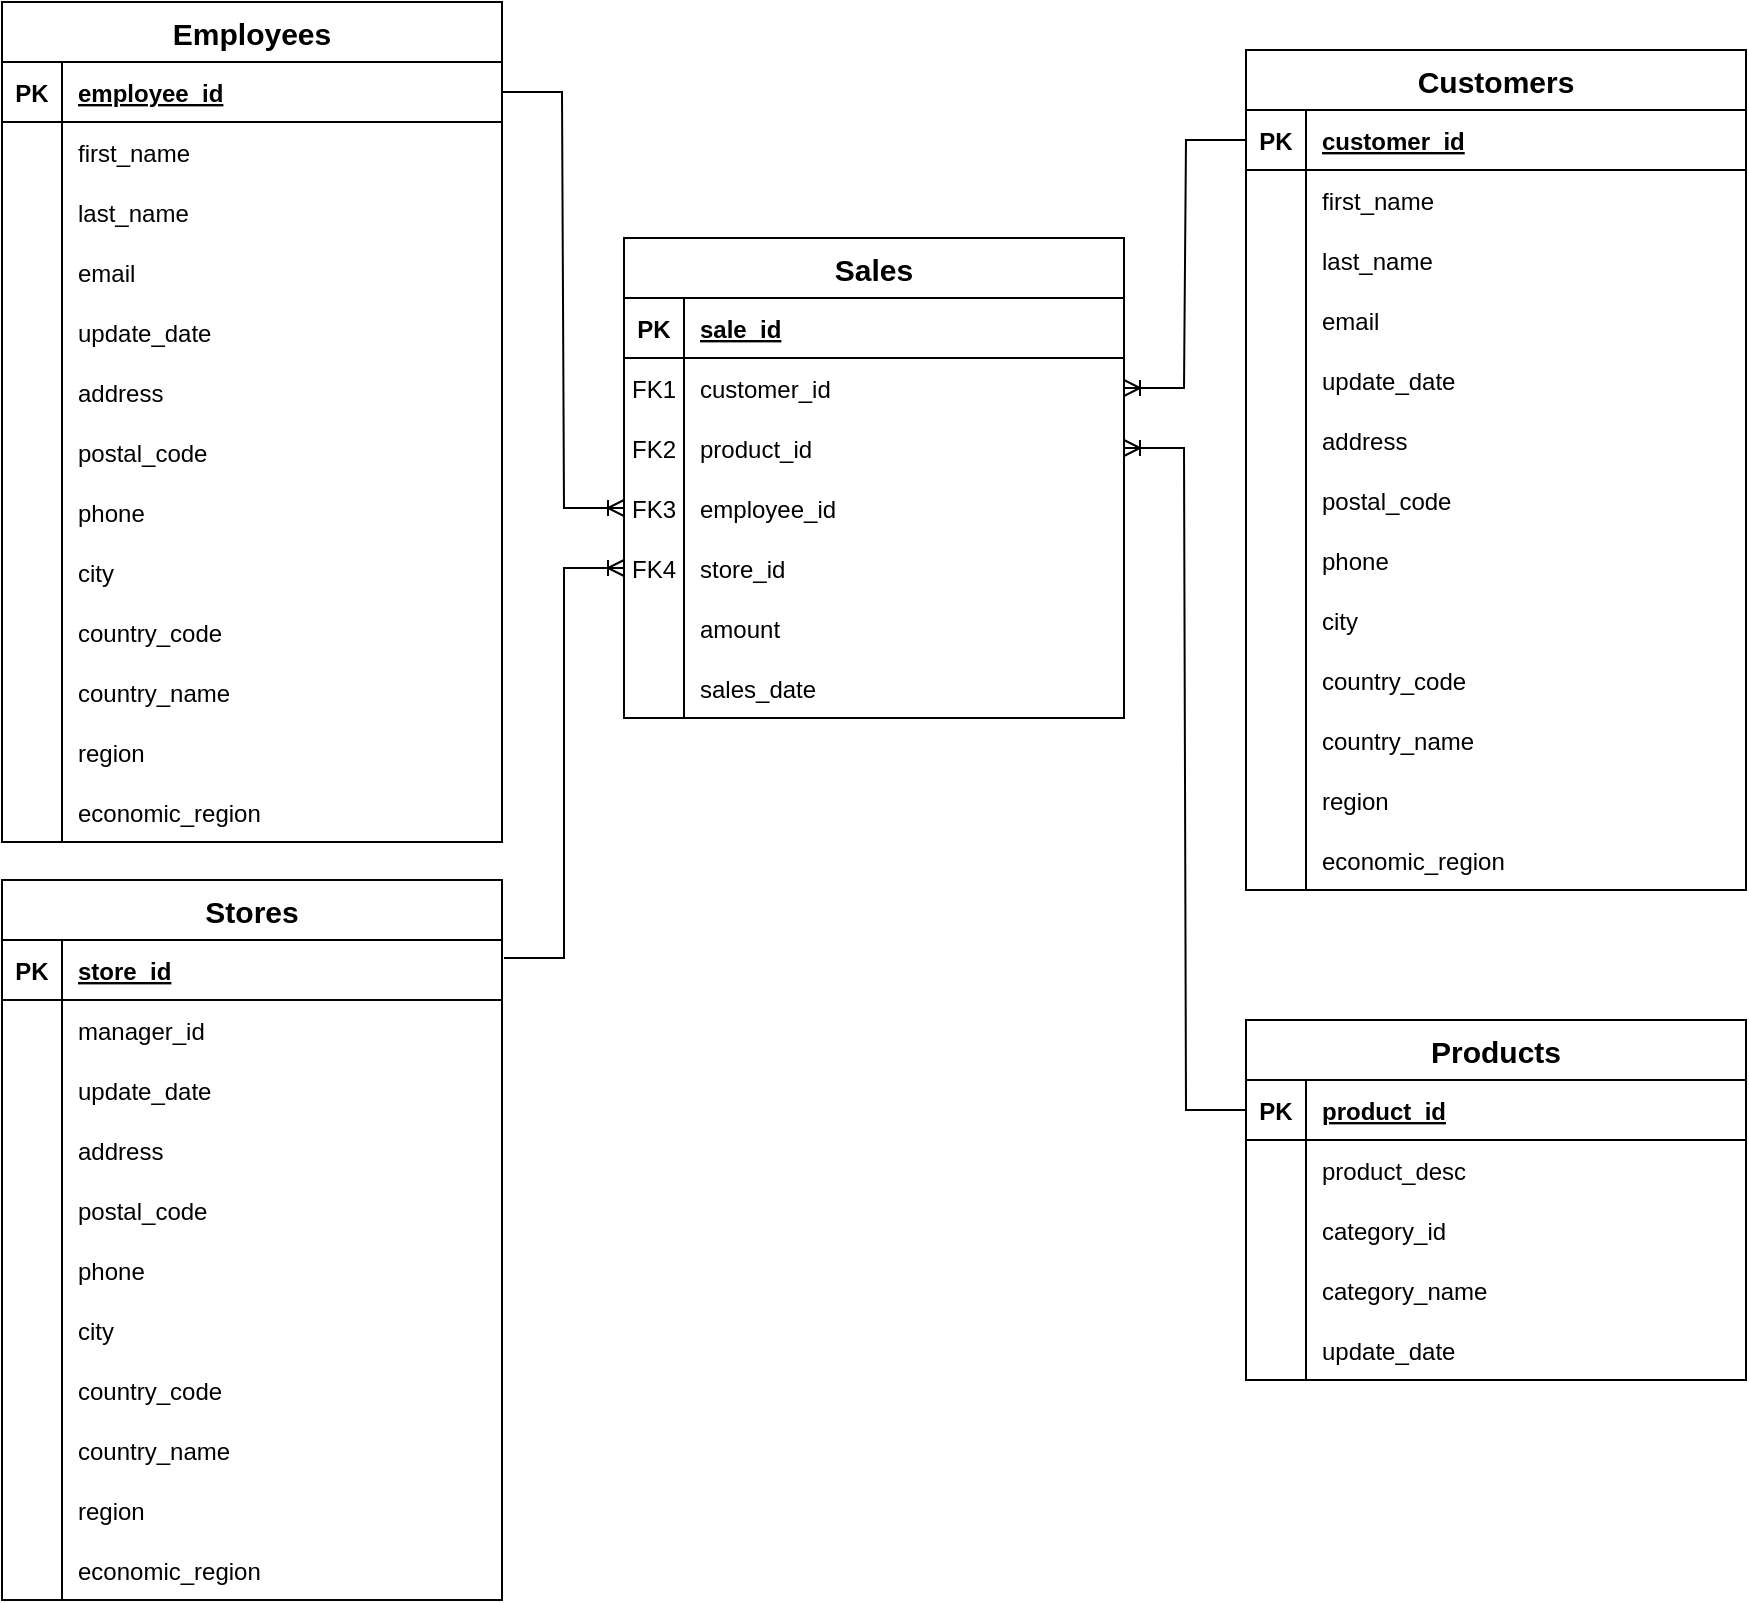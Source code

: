 <mxfile version="24.6.4" type="github">
  <diagram id="R2lEEEUBdFMjLlhIrx00" name="Page-1">
    <mxGraphModel dx="1886" dy="1206" grid="0" gridSize="10" guides="1" tooltips="1" connect="1" arrows="1" fold="1" page="0" pageScale="1" pageWidth="850" pageHeight="1100" math="0" shadow="0" extFonts="Permanent Marker^https://fonts.googleapis.com/css?family=Permanent+Marker">
      <root>
        <mxCell id="0" />
        <mxCell id="1" parent="0" />
        <mxCell id="C-vyLk0tnHw3VtMMgP7b-2" value="Sales" style="shape=table;startSize=30;container=1;collapsible=1;childLayout=tableLayout;fixedRows=1;rowLines=0;fontStyle=1;align=center;resizeLast=1;fontSize=15;" parent="1" vertex="1">
          <mxGeometry x="390" y="-29" width="250" height="240" as="geometry" />
        </mxCell>
        <mxCell id="C-vyLk0tnHw3VtMMgP7b-3" value="" style="shape=partialRectangle;collapsible=0;dropTarget=0;pointerEvents=0;fillColor=none;points=[[0,0.5],[1,0.5]];portConstraint=eastwest;top=0;left=0;right=0;bottom=1;" parent="C-vyLk0tnHw3VtMMgP7b-2" vertex="1">
          <mxGeometry y="30" width="250" height="30" as="geometry" />
        </mxCell>
        <mxCell id="C-vyLk0tnHw3VtMMgP7b-4" value="PK" style="shape=partialRectangle;overflow=hidden;connectable=0;fillColor=none;top=0;left=0;bottom=0;right=0;fontStyle=1;" parent="C-vyLk0tnHw3VtMMgP7b-3" vertex="1">
          <mxGeometry width="30" height="30" as="geometry">
            <mxRectangle width="30" height="30" as="alternateBounds" />
          </mxGeometry>
        </mxCell>
        <mxCell id="C-vyLk0tnHw3VtMMgP7b-5" value="sale_id" style="shape=partialRectangle;overflow=hidden;connectable=0;fillColor=none;top=0;left=0;bottom=0;right=0;align=left;spacingLeft=6;fontStyle=5;" parent="C-vyLk0tnHw3VtMMgP7b-3" vertex="1">
          <mxGeometry x="30" width="220" height="30" as="geometry">
            <mxRectangle width="220" height="30" as="alternateBounds" />
          </mxGeometry>
        </mxCell>
        <mxCell id="C-vyLk0tnHw3VtMMgP7b-6" value="" style="shape=partialRectangle;collapsible=0;dropTarget=0;pointerEvents=0;fillColor=none;points=[[0,0.5],[1,0.5]];portConstraint=eastwest;top=0;left=0;right=0;bottom=0;" parent="C-vyLk0tnHw3VtMMgP7b-2" vertex="1">
          <mxGeometry y="60" width="250" height="30" as="geometry" />
        </mxCell>
        <mxCell id="C-vyLk0tnHw3VtMMgP7b-7" value="FK1" style="shape=partialRectangle;overflow=hidden;connectable=0;fillColor=none;top=0;left=0;bottom=0;right=0;" parent="C-vyLk0tnHw3VtMMgP7b-6" vertex="1">
          <mxGeometry width="30" height="30" as="geometry">
            <mxRectangle width="30" height="30" as="alternateBounds" />
          </mxGeometry>
        </mxCell>
        <mxCell id="C-vyLk0tnHw3VtMMgP7b-8" value="customer_id" style="shape=partialRectangle;overflow=hidden;connectable=0;fillColor=none;top=0;left=0;bottom=0;right=0;align=left;spacingLeft=6;" parent="C-vyLk0tnHw3VtMMgP7b-6" vertex="1">
          <mxGeometry x="30" width="220" height="30" as="geometry">
            <mxRectangle width="220" height="30" as="alternateBounds" />
          </mxGeometry>
        </mxCell>
        <mxCell id="C-vyLk0tnHw3VtMMgP7b-9" value="" style="shape=partialRectangle;collapsible=0;dropTarget=0;pointerEvents=0;fillColor=none;points=[[0,0.5],[1,0.5]];portConstraint=eastwest;top=0;left=0;right=0;bottom=0;" parent="C-vyLk0tnHw3VtMMgP7b-2" vertex="1">
          <mxGeometry y="90" width="250" height="30" as="geometry" />
        </mxCell>
        <mxCell id="C-vyLk0tnHw3VtMMgP7b-10" value="FK2" style="shape=partialRectangle;overflow=hidden;connectable=0;fillColor=none;top=0;left=0;bottom=0;right=0;" parent="C-vyLk0tnHw3VtMMgP7b-9" vertex="1">
          <mxGeometry width="30" height="30" as="geometry">
            <mxRectangle width="30" height="30" as="alternateBounds" />
          </mxGeometry>
        </mxCell>
        <mxCell id="C-vyLk0tnHw3VtMMgP7b-11" value="product_id" style="shape=partialRectangle;overflow=hidden;connectable=0;fillColor=none;top=0;left=0;bottom=0;right=0;align=left;spacingLeft=6;" parent="C-vyLk0tnHw3VtMMgP7b-9" vertex="1">
          <mxGeometry x="30" width="220" height="30" as="geometry">
            <mxRectangle width="220" height="30" as="alternateBounds" />
          </mxGeometry>
        </mxCell>
        <mxCell id="7gy6fMi0LhEZL40kNrZx-1" value="" style="shape=tableRow;horizontal=0;startSize=0;swimlaneHead=0;swimlaneBody=0;fillColor=none;collapsible=0;dropTarget=0;points=[[0,0.5],[1,0.5]];portConstraint=eastwest;top=0;left=0;right=0;bottom=0;" vertex="1" parent="C-vyLk0tnHw3VtMMgP7b-2">
          <mxGeometry y="120" width="250" height="30" as="geometry" />
        </mxCell>
        <mxCell id="7gy6fMi0LhEZL40kNrZx-2" value="FK3" style="shape=partialRectangle;connectable=0;fillColor=none;top=0;left=0;bottom=0;right=0;editable=1;overflow=hidden;" vertex="1" parent="7gy6fMi0LhEZL40kNrZx-1">
          <mxGeometry width="30" height="30" as="geometry">
            <mxRectangle width="30" height="30" as="alternateBounds" />
          </mxGeometry>
        </mxCell>
        <mxCell id="7gy6fMi0LhEZL40kNrZx-3" value="employee_id" style="shape=partialRectangle;connectable=0;fillColor=none;top=0;left=0;bottom=0;right=0;align=left;spacingLeft=6;overflow=hidden;" vertex="1" parent="7gy6fMi0LhEZL40kNrZx-1">
          <mxGeometry x="30" width="220" height="30" as="geometry">
            <mxRectangle width="220" height="30" as="alternateBounds" />
          </mxGeometry>
        </mxCell>
        <mxCell id="7gy6fMi0LhEZL40kNrZx-7" value="" style="shape=tableRow;horizontal=0;startSize=0;swimlaneHead=0;swimlaneBody=0;fillColor=none;collapsible=0;dropTarget=0;points=[[0,0.5],[1,0.5]];portConstraint=eastwest;top=0;left=0;right=0;bottom=0;" vertex="1" parent="C-vyLk0tnHw3VtMMgP7b-2">
          <mxGeometry y="150" width="250" height="30" as="geometry" />
        </mxCell>
        <mxCell id="7gy6fMi0LhEZL40kNrZx-8" value="FK4" style="shape=partialRectangle;connectable=0;fillColor=none;top=0;left=0;bottom=0;right=0;editable=1;overflow=hidden;" vertex="1" parent="7gy6fMi0LhEZL40kNrZx-7">
          <mxGeometry width="30" height="30" as="geometry">
            <mxRectangle width="30" height="30" as="alternateBounds" />
          </mxGeometry>
        </mxCell>
        <mxCell id="7gy6fMi0LhEZL40kNrZx-9" value="store_id" style="shape=partialRectangle;connectable=0;fillColor=none;top=0;left=0;bottom=0;right=0;align=left;spacingLeft=6;overflow=hidden;" vertex="1" parent="7gy6fMi0LhEZL40kNrZx-7">
          <mxGeometry x="30" width="220" height="30" as="geometry">
            <mxRectangle width="220" height="30" as="alternateBounds" />
          </mxGeometry>
        </mxCell>
        <mxCell id="7gy6fMi0LhEZL40kNrZx-4" value="" style="shape=tableRow;horizontal=0;startSize=0;swimlaneHead=0;swimlaneBody=0;fillColor=none;collapsible=0;dropTarget=0;points=[[0,0.5],[1,0.5]];portConstraint=eastwest;top=0;left=0;right=0;bottom=0;" vertex="1" parent="C-vyLk0tnHw3VtMMgP7b-2">
          <mxGeometry y="180" width="250" height="30" as="geometry" />
        </mxCell>
        <mxCell id="7gy6fMi0LhEZL40kNrZx-5" value="" style="shape=partialRectangle;connectable=0;fillColor=none;top=0;left=0;bottom=0;right=0;editable=1;overflow=hidden;" vertex="1" parent="7gy6fMi0LhEZL40kNrZx-4">
          <mxGeometry width="30" height="30" as="geometry">
            <mxRectangle width="30" height="30" as="alternateBounds" />
          </mxGeometry>
        </mxCell>
        <mxCell id="7gy6fMi0LhEZL40kNrZx-6" value="amount" style="shape=partialRectangle;connectable=0;fillColor=none;top=0;left=0;bottom=0;right=0;align=left;spacingLeft=6;overflow=hidden;" vertex="1" parent="7gy6fMi0LhEZL40kNrZx-4">
          <mxGeometry x="30" width="220" height="30" as="geometry">
            <mxRectangle width="220" height="30" as="alternateBounds" />
          </mxGeometry>
        </mxCell>
        <mxCell id="7gy6fMi0LhEZL40kNrZx-131" style="shape=tableRow;horizontal=0;startSize=0;swimlaneHead=0;swimlaneBody=0;fillColor=none;collapsible=0;dropTarget=0;points=[[0,0.5],[1,0.5]];portConstraint=eastwest;top=0;left=0;right=0;bottom=0;" vertex="1" parent="C-vyLk0tnHw3VtMMgP7b-2">
          <mxGeometry y="210" width="250" height="30" as="geometry" />
        </mxCell>
        <mxCell id="7gy6fMi0LhEZL40kNrZx-132" style="shape=partialRectangle;connectable=0;fillColor=none;top=0;left=0;bottom=0;right=0;editable=1;overflow=hidden;" vertex="1" parent="7gy6fMi0LhEZL40kNrZx-131">
          <mxGeometry width="30" height="30" as="geometry">
            <mxRectangle width="30" height="30" as="alternateBounds" />
          </mxGeometry>
        </mxCell>
        <mxCell id="7gy6fMi0LhEZL40kNrZx-133" value="sales_date" style="shape=partialRectangle;connectable=0;fillColor=none;top=0;left=0;bottom=0;right=0;align=left;spacingLeft=6;overflow=hidden;" vertex="1" parent="7gy6fMi0LhEZL40kNrZx-131">
          <mxGeometry x="30" width="220" height="30" as="geometry">
            <mxRectangle width="220" height="30" as="alternateBounds" />
          </mxGeometry>
        </mxCell>
        <mxCell id="7gy6fMi0LhEZL40kNrZx-13" value="Customers" style="shape=table;startSize=30;container=1;collapsible=1;childLayout=tableLayout;fixedRows=1;rowLines=0;fontStyle=1;align=center;resizeLast=1;fontSize=15;" vertex="1" parent="1">
          <mxGeometry x="701" y="-123" width="250" height="420" as="geometry" />
        </mxCell>
        <mxCell id="7gy6fMi0LhEZL40kNrZx-14" value="" style="shape=partialRectangle;collapsible=0;dropTarget=0;pointerEvents=0;fillColor=none;points=[[0,0.5],[1,0.5]];portConstraint=eastwest;top=0;left=0;right=0;bottom=1;" vertex="1" parent="7gy6fMi0LhEZL40kNrZx-13">
          <mxGeometry y="30" width="250" height="30" as="geometry" />
        </mxCell>
        <mxCell id="7gy6fMi0LhEZL40kNrZx-15" value="PK" style="shape=partialRectangle;overflow=hidden;connectable=0;fillColor=none;top=0;left=0;bottom=0;right=0;fontStyle=1;" vertex="1" parent="7gy6fMi0LhEZL40kNrZx-14">
          <mxGeometry width="30" height="30" as="geometry">
            <mxRectangle width="30" height="30" as="alternateBounds" />
          </mxGeometry>
        </mxCell>
        <mxCell id="7gy6fMi0LhEZL40kNrZx-16" value="customer_id" style="shape=partialRectangle;overflow=hidden;connectable=0;fillColor=none;top=0;left=0;bottom=0;right=0;align=left;spacingLeft=6;fontStyle=5;" vertex="1" parent="7gy6fMi0LhEZL40kNrZx-14">
          <mxGeometry x="30" width="220" height="30" as="geometry">
            <mxRectangle width="220" height="30" as="alternateBounds" />
          </mxGeometry>
        </mxCell>
        <mxCell id="7gy6fMi0LhEZL40kNrZx-17" value="" style="shape=partialRectangle;collapsible=0;dropTarget=0;pointerEvents=0;fillColor=none;points=[[0,0.5],[1,0.5]];portConstraint=eastwest;top=0;left=0;right=0;bottom=0;" vertex="1" parent="7gy6fMi0LhEZL40kNrZx-13">
          <mxGeometry y="60" width="250" height="30" as="geometry" />
        </mxCell>
        <mxCell id="7gy6fMi0LhEZL40kNrZx-18" value="" style="shape=partialRectangle;overflow=hidden;connectable=0;fillColor=none;top=0;left=0;bottom=0;right=0;" vertex="1" parent="7gy6fMi0LhEZL40kNrZx-17">
          <mxGeometry width="30" height="30" as="geometry">
            <mxRectangle width="30" height="30" as="alternateBounds" />
          </mxGeometry>
        </mxCell>
        <mxCell id="7gy6fMi0LhEZL40kNrZx-19" value="first_name" style="shape=partialRectangle;overflow=hidden;connectable=0;fillColor=none;top=0;left=0;bottom=0;right=0;align=left;spacingLeft=6;" vertex="1" parent="7gy6fMi0LhEZL40kNrZx-17">
          <mxGeometry x="30" width="220" height="30" as="geometry">
            <mxRectangle width="220" height="30" as="alternateBounds" />
          </mxGeometry>
        </mxCell>
        <mxCell id="7gy6fMi0LhEZL40kNrZx-20" value="" style="shape=partialRectangle;collapsible=0;dropTarget=0;pointerEvents=0;fillColor=none;points=[[0,0.5],[1,0.5]];portConstraint=eastwest;top=0;left=0;right=0;bottom=0;" vertex="1" parent="7gy6fMi0LhEZL40kNrZx-13">
          <mxGeometry y="90" width="250" height="30" as="geometry" />
        </mxCell>
        <mxCell id="7gy6fMi0LhEZL40kNrZx-21" value="" style="shape=partialRectangle;overflow=hidden;connectable=0;fillColor=none;top=0;left=0;bottom=0;right=0;" vertex="1" parent="7gy6fMi0LhEZL40kNrZx-20">
          <mxGeometry width="30" height="30" as="geometry">
            <mxRectangle width="30" height="30" as="alternateBounds" />
          </mxGeometry>
        </mxCell>
        <mxCell id="7gy6fMi0LhEZL40kNrZx-22" value="last_name" style="shape=partialRectangle;overflow=hidden;connectable=0;fillColor=none;top=0;left=0;bottom=0;right=0;align=left;spacingLeft=6;" vertex="1" parent="7gy6fMi0LhEZL40kNrZx-20">
          <mxGeometry x="30" width="220" height="30" as="geometry">
            <mxRectangle width="220" height="30" as="alternateBounds" />
          </mxGeometry>
        </mxCell>
        <mxCell id="7gy6fMi0LhEZL40kNrZx-23" value="" style="shape=tableRow;horizontal=0;startSize=0;swimlaneHead=0;swimlaneBody=0;fillColor=none;collapsible=0;dropTarget=0;points=[[0,0.5],[1,0.5]];portConstraint=eastwest;top=0;left=0;right=0;bottom=0;" vertex="1" parent="7gy6fMi0LhEZL40kNrZx-13">
          <mxGeometry y="120" width="250" height="30" as="geometry" />
        </mxCell>
        <mxCell id="7gy6fMi0LhEZL40kNrZx-24" value="" style="shape=partialRectangle;connectable=0;fillColor=none;top=0;left=0;bottom=0;right=0;editable=1;overflow=hidden;" vertex="1" parent="7gy6fMi0LhEZL40kNrZx-23">
          <mxGeometry width="30" height="30" as="geometry">
            <mxRectangle width="30" height="30" as="alternateBounds" />
          </mxGeometry>
        </mxCell>
        <mxCell id="7gy6fMi0LhEZL40kNrZx-25" value="email" style="shape=partialRectangle;connectable=0;fillColor=none;top=0;left=0;bottom=0;right=0;align=left;spacingLeft=6;overflow=hidden;" vertex="1" parent="7gy6fMi0LhEZL40kNrZx-23">
          <mxGeometry x="30" width="220" height="30" as="geometry">
            <mxRectangle width="220" height="30" as="alternateBounds" />
          </mxGeometry>
        </mxCell>
        <mxCell id="7gy6fMi0LhEZL40kNrZx-26" value="" style="shape=tableRow;horizontal=0;startSize=0;swimlaneHead=0;swimlaneBody=0;fillColor=none;collapsible=0;dropTarget=0;points=[[0,0.5],[1,0.5]];portConstraint=eastwest;top=0;left=0;right=0;bottom=0;" vertex="1" parent="7gy6fMi0LhEZL40kNrZx-13">
          <mxGeometry y="150" width="250" height="30" as="geometry" />
        </mxCell>
        <mxCell id="7gy6fMi0LhEZL40kNrZx-27" value="" style="shape=partialRectangle;connectable=0;fillColor=none;top=0;left=0;bottom=0;right=0;editable=1;overflow=hidden;" vertex="1" parent="7gy6fMi0LhEZL40kNrZx-26">
          <mxGeometry width="30" height="30" as="geometry">
            <mxRectangle width="30" height="30" as="alternateBounds" />
          </mxGeometry>
        </mxCell>
        <mxCell id="7gy6fMi0LhEZL40kNrZx-28" value="update_date" style="shape=partialRectangle;connectable=0;fillColor=none;top=0;left=0;bottom=0;right=0;align=left;spacingLeft=6;overflow=hidden;" vertex="1" parent="7gy6fMi0LhEZL40kNrZx-26">
          <mxGeometry x="30" width="220" height="30" as="geometry">
            <mxRectangle width="220" height="30" as="alternateBounds" />
          </mxGeometry>
        </mxCell>
        <mxCell id="7gy6fMi0LhEZL40kNrZx-134" style="shape=tableRow;horizontal=0;startSize=0;swimlaneHead=0;swimlaneBody=0;fillColor=none;collapsible=0;dropTarget=0;points=[[0,0.5],[1,0.5]];portConstraint=eastwest;top=0;left=0;right=0;bottom=0;" vertex="1" parent="7gy6fMi0LhEZL40kNrZx-13">
          <mxGeometry y="180" width="250" height="30" as="geometry" />
        </mxCell>
        <mxCell id="7gy6fMi0LhEZL40kNrZx-135" style="shape=partialRectangle;connectable=0;fillColor=none;top=0;left=0;bottom=0;right=0;editable=1;overflow=hidden;" vertex="1" parent="7gy6fMi0LhEZL40kNrZx-134">
          <mxGeometry width="30" height="30" as="geometry">
            <mxRectangle width="30" height="30" as="alternateBounds" />
          </mxGeometry>
        </mxCell>
        <mxCell id="7gy6fMi0LhEZL40kNrZx-136" value="address" style="shape=partialRectangle;connectable=0;fillColor=none;top=0;left=0;bottom=0;right=0;align=left;spacingLeft=6;overflow=hidden;" vertex="1" parent="7gy6fMi0LhEZL40kNrZx-134">
          <mxGeometry x="30" width="220" height="30" as="geometry">
            <mxRectangle width="220" height="30" as="alternateBounds" />
          </mxGeometry>
        </mxCell>
        <mxCell id="7gy6fMi0LhEZL40kNrZx-137" style="shape=tableRow;horizontal=0;startSize=0;swimlaneHead=0;swimlaneBody=0;fillColor=none;collapsible=0;dropTarget=0;points=[[0,0.5],[1,0.5]];portConstraint=eastwest;top=0;left=0;right=0;bottom=0;" vertex="1" parent="7gy6fMi0LhEZL40kNrZx-13">
          <mxGeometry y="210" width="250" height="30" as="geometry" />
        </mxCell>
        <mxCell id="7gy6fMi0LhEZL40kNrZx-138" style="shape=partialRectangle;connectable=0;fillColor=none;top=0;left=0;bottom=0;right=0;editable=1;overflow=hidden;" vertex="1" parent="7gy6fMi0LhEZL40kNrZx-137">
          <mxGeometry width="30" height="30" as="geometry">
            <mxRectangle width="30" height="30" as="alternateBounds" />
          </mxGeometry>
        </mxCell>
        <mxCell id="7gy6fMi0LhEZL40kNrZx-139" value="postal_code" style="shape=partialRectangle;connectable=0;fillColor=none;top=0;left=0;bottom=0;right=0;align=left;spacingLeft=6;overflow=hidden;" vertex="1" parent="7gy6fMi0LhEZL40kNrZx-137">
          <mxGeometry x="30" width="220" height="30" as="geometry">
            <mxRectangle width="220" height="30" as="alternateBounds" />
          </mxGeometry>
        </mxCell>
        <mxCell id="7gy6fMi0LhEZL40kNrZx-140" style="shape=tableRow;horizontal=0;startSize=0;swimlaneHead=0;swimlaneBody=0;fillColor=none;collapsible=0;dropTarget=0;points=[[0,0.5],[1,0.5]];portConstraint=eastwest;top=0;left=0;right=0;bottom=0;" vertex="1" parent="7gy6fMi0LhEZL40kNrZx-13">
          <mxGeometry y="240" width="250" height="30" as="geometry" />
        </mxCell>
        <mxCell id="7gy6fMi0LhEZL40kNrZx-141" style="shape=partialRectangle;connectable=0;fillColor=none;top=0;left=0;bottom=0;right=0;editable=1;overflow=hidden;" vertex="1" parent="7gy6fMi0LhEZL40kNrZx-140">
          <mxGeometry width="30" height="30" as="geometry">
            <mxRectangle width="30" height="30" as="alternateBounds" />
          </mxGeometry>
        </mxCell>
        <mxCell id="7gy6fMi0LhEZL40kNrZx-142" value="phone" style="shape=partialRectangle;connectable=0;fillColor=none;top=0;left=0;bottom=0;right=0;align=left;spacingLeft=6;overflow=hidden;" vertex="1" parent="7gy6fMi0LhEZL40kNrZx-140">
          <mxGeometry x="30" width="220" height="30" as="geometry">
            <mxRectangle width="220" height="30" as="alternateBounds" />
          </mxGeometry>
        </mxCell>
        <mxCell id="7gy6fMi0LhEZL40kNrZx-143" style="shape=tableRow;horizontal=0;startSize=0;swimlaneHead=0;swimlaneBody=0;fillColor=none;collapsible=0;dropTarget=0;points=[[0,0.5],[1,0.5]];portConstraint=eastwest;top=0;left=0;right=0;bottom=0;" vertex="1" parent="7gy6fMi0LhEZL40kNrZx-13">
          <mxGeometry y="270" width="250" height="30" as="geometry" />
        </mxCell>
        <mxCell id="7gy6fMi0LhEZL40kNrZx-144" style="shape=partialRectangle;connectable=0;fillColor=none;top=0;left=0;bottom=0;right=0;editable=1;overflow=hidden;" vertex="1" parent="7gy6fMi0LhEZL40kNrZx-143">
          <mxGeometry width="30" height="30" as="geometry">
            <mxRectangle width="30" height="30" as="alternateBounds" />
          </mxGeometry>
        </mxCell>
        <mxCell id="7gy6fMi0LhEZL40kNrZx-145" value="city" style="shape=partialRectangle;connectable=0;fillColor=none;top=0;left=0;bottom=0;right=0;align=left;spacingLeft=6;overflow=hidden;" vertex="1" parent="7gy6fMi0LhEZL40kNrZx-143">
          <mxGeometry x="30" width="220" height="30" as="geometry">
            <mxRectangle width="220" height="30" as="alternateBounds" />
          </mxGeometry>
        </mxCell>
        <mxCell id="7gy6fMi0LhEZL40kNrZx-146" style="shape=tableRow;horizontal=0;startSize=0;swimlaneHead=0;swimlaneBody=0;fillColor=none;collapsible=0;dropTarget=0;points=[[0,0.5],[1,0.5]];portConstraint=eastwest;top=0;left=0;right=0;bottom=0;" vertex="1" parent="7gy6fMi0LhEZL40kNrZx-13">
          <mxGeometry y="300" width="250" height="30" as="geometry" />
        </mxCell>
        <mxCell id="7gy6fMi0LhEZL40kNrZx-147" style="shape=partialRectangle;connectable=0;fillColor=none;top=0;left=0;bottom=0;right=0;editable=1;overflow=hidden;" vertex="1" parent="7gy6fMi0LhEZL40kNrZx-146">
          <mxGeometry width="30" height="30" as="geometry">
            <mxRectangle width="30" height="30" as="alternateBounds" />
          </mxGeometry>
        </mxCell>
        <mxCell id="7gy6fMi0LhEZL40kNrZx-148" value="country_code" style="shape=partialRectangle;connectable=0;fillColor=none;top=0;left=0;bottom=0;right=0;align=left;spacingLeft=6;overflow=hidden;" vertex="1" parent="7gy6fMi0LhEZL40kNrZx-146">
          <mxGeometry x="30" width="220" height="30" as="geometry">
            <mxRectangle width="220" height="30" as="alternateBounds" />
          </mxGeometry>
        </mxCell>
        <mxCell id="7gy6fMi0LhEZL40kNrZx-149" style="shape=tableRow;horizontal=0;startSize=0;swimlaneHead=0;swimlaneBody=0;fillColor=none;collapsible=0;dropTarget=0;points=[[0,0.5],[1,0.5]];portConstraint=eastwest;top=0;left=0;right=0;bottom=0;" vertex="1" parent="7gy6fMi0LhEZL40kNrZx-13">
          <mxGeometry y="330" width="250" height="30" as="geometry" />
        </mxCell>
        <mxCell id="7gy6fMi0LhEZL40kNrZx-150" style="shape=partialRectangle;connectable=0;fillColor=none;top=0;left=0;bottom=0;right=0;editable=1;overflow=hidden;" vertex="1" parent="7gy6fMi0LhEZL40kNrZx-149">
          <mxGeometry width="30" height="30" as="geometry">
            <mxRectangle width="30" height="30" as="alternateBounds" />
          </mxGeometry>
        </mxCell>
        <mxCell id="7gy6fMi0LhEZL40kNrZx-151" value="country_name" style="shape=partialRectangle;connectable=0;fillColor=none;top=0;left=0;bottom=0;right=0;align=left;spacingLeft=6;overflow=hidden;" vertex="1" parent="7gy6fMi0LhEZL40kNrZx-149">
          <mxGeometry x="30" width="220" height="30" as="geometry">
            <mxRectangle width="220" height="30" as="alternateBounds" />
          </mxGeometry>
        </mxCell>
        <mxCell id="7gy6fMi0LhEZL40kNrZx-152" style="shape=tableRow;horizontal=0;startSize=0;swimlaneHead=0;swimlaneBody=0;fillColor=none;collapsible=0;dropTarget=0;points=[[0,0.5],[1,0.5]];portConstraint=eastwest;top=0;left=0;right=0;bottom=0;" vertex="1" parent="7gy6fMi0LhEZL40kNrZx-13">
          <mxGeometry y="360" width="250" height="30" as="geometry" />
        </mxCell>
        <mxCell id="7gy6fMi0LhEZL40kNrZx-153" style="shape=partialRectangle;connectable=0;fillColor=none;top=0;left=0;bottom=0;right=0;editable=1;overflow=hidden;" vertex="1" parent="7gy6fMi0LhEZL40kNrZx-152">
          <mxGeometry width="30" height="30" as="geometry">
            <mxRectangle width="30" height="30" as="alternateBounds" />
          </mxGeometry>
        </mxCell>
        <mxCell id="7gy6fMi0LhEZL40kNrZx-154" value="region" style="shape=partialRectangle;connectable=0;fillColor=none;top=0;left=0;bottom=0;right=0;align=left;spacingLeft=6;overflow=hidden;" vertex="1" parent="7gy6fMi0LhEZL40kNrZx-152">
          <mxGeometry x="30" width="220" height="30" as="geometry">
            <mxRectangle width="220" height="30" as="alternateBounds" />
          </mxGeometry>
        </mxCell>
        <mxCell id="7gy6fMi0LhEZL40kNrZx-155" style="shape=tableRow;horizontal=0;startSize=0;swimlaneHead=0;swimlaneBody=0;fillColor=none;collapsible=0;dropTarget=0;points=[[0,0.5],[1,0.5]];portConstraint=eastwest;top=0;left=0;right=0;bottom=0;" vertex="1" parent="7gy6fMi0LhEZL40kNrZx-13">
          <mxGeometry y="390" width="250" height="30" as="geometry" />
        </mxCell>
        <mxCell id="7gy6fMi0LhEZL40kNrZx-156" style="shape=partialRectangle;connectable=0;fillColor=none;top=0;left=0;bottom=0;right=0;editable=1;overflow=hidden;" vertex="1" parent="7gy6fMi0LhEZL40kNrZx-155">
          <mxGeometry width="30" height="30" as="geometry">
            <mxRectangle width="30" height="30" as="alternateBounds" />
          </mxGeometry>
        </mxCell>
        <mxCell id="7gy6fMi0LhEZL40kNrZx-157" value="economic_region" style="shape=partialRectangle;connectable=0;fillColor=none;top=0;left=0;bottom=0;right=0;align=left;spacingLeft=6;overflow=hidden;" vertex="1" parent="7gy6fMi0LhEZL40kNrZx-155">
          <mxGeometry x="30" width="220" height="30" as="geometry">
            <mxRectangle width="220" height="30" as="alternateBounds" />
          </mxGeometry>
        </mxCell>
        <mxCell id="7gy6fMi0LhEZL40kNrZx-35" value="Products" style="shape=table;startSize=30;container=1;collapsible=1;childLayout=tableLayout;fixedRows=1;rowLines=0;fontStyle=1;align=center;resizeLast=1;fontSize=15;" vertex="1" parent="1">
          <mxGeometry x="701" y="362" width="250" height="180" as="geometry" />
        </mxCell>
        <mxCell id="7gy6fMi0LhEZL40kNrZx-36" value="" style="shape=partialRectangle;collapsible=0;dropTarget=0;pointerEvents=0;fillColor=none;points=[[0,0.5],[1,0.5]];portConstraint=eastwest;top=0;left=0;right=0;bottom=1;" vertex="1" parent="7gy6fMi0LhEZL40kNrZx-35">
          <mxGeometry y="30" width="250" height="30" as="geometry" />
        </mxCell>
        <mxCell id="7gy6fMi0LhEZL40kNrZx-37" value="PK" style="shape=partialRectangle;overflow=hidden;connectable=0;fillColor=none;top=0;left=0;bottom=0;right=0;fontStyle=1;" vertex="1" parent="7gy6fMi0LhEZL40kNrZx-36">
          <mxGeometry width="30" height="30" as="geometry">
            <mxRectangle width="30" height="30" as="alternateBounds" />
          </mxGeometry>
        </mxCell>
        <mxCell id="7gy6fMi0LhEZL40kNrZx-38" value="product_id" style="shape=partialRectangle;overflow=hidden;connectable=0;fillColor=none;top=0;left=0;bottom=0;right=0;align=left;spacingLeft=6;fontStyle=5;" vertex="1" parent="7gy6fMi0LhEZL40kNrZx-36">
          <mxGeometry x="30" width="220" height="30" as="geometry">
            <mxRectangle width="220" height="30" as="alternateBounds" />
          </mxGeometry>
        </mxCell>
        <mxCell id="7gy6fMi0LhEZL40kNrZx-39" value="" style="shape=partialRectangle;collapsible=0;dropTarget=0;pointerEvents=0;fillColor=none;points=[[0,0.5],[1,0.5]];portConstraint=eastwest;top=0;left=0;right=0;bottom=0;" vertex="1" parent="7gy6fMi0LhEZL40kNrZx-35">
          <mxGeometry y="60" width="250" height="30" as="geometry" />
        </mxCell>
        <mxCell id="7gy6fMi0LhEZL40kNrZx-40" value="" style="shape=partialRectangle;overflow=hidden;connectable=0;fillColor=none;top=0;left=0;bottom=0;right=0;" vertex="1" parent="7gy6fMi0LhEZL40kNrZx-39">
          <mxGeometry width="30" height="30" as="geometry">
            <mxRectangle width="30" height="30" as="alternateBounds" />
          </mxGeometry>
        </mxCell>
        <mxCell id="7gy6fMi0LhEZL40kNrZx-41" value="product_desc" style="shape=partialRectangle;overflow=hidden;connectable=0;fillColor=none;top=0;left=0;bottom=0;right=0;align=left;spacingLeft=6;" vertex="1" parent="7gy6fMi0LhEZL40kNrZx-39">
          <mxGeometry x="30" width="220" height="30" as="geometry">
            <mxRectangle width="220" height="30" as="alternateBounds" />
          </mxGeometry>
        </mxCell>
        <mxCell id="7gy6fMi0LhEZL40kNrZx-42" value="" style="shape=partialRectangle;collapsible=0;dropTarget=0;pointerEvents=0;fillColor=none;points=[[0,0.5],[1,0.5]];portConstraint=eastwest;top=0;left=0;right=0;bottom=0;" vertex="1" parent="7gy6fMi0LhEZL40kNrZx-35">
          <mxGeometry y="90" width="250" height="30" as="geometry" />
        </mxCell>
        <mxCell id="7gy6fMi0LhEZL40kNrZx-43" value="" style="shape=partialRectangle;overflow=hidden;connectable=0;fillColor=none;top=0;left=0;bottom=0;right=0;" vertex="1" parent="7gy6fMi0LhEZL40kNrZx-42">
          <mxGeometry width="30" height="30" as="geometry">
            <mxRectangle width="30" height="30" as="alternateBounds" />
          </mxGeometry>
        </mxCell>
        <mxCell id="7gy6fMi0LhEZL40kNrZx-44" value="category_id" style="shape=partialRectangle;overflow=hidden;connectable=0;fillColor=none;top=0;left=0;bottom=0;right=0;align=left;spacingLeft=6;" vertex="1" parent="7gy6fMi0LhEZL40kNrZx-42">
          <mxGeometry x="30" width="220" height="30" as="geometry">
            <mxRectangle width="220" height="30" as="alternateBounds" />
          </mxGeometry>
        </mxCell>
        <mxCell id="7gy6fMi0LhEZL40kNrZx-45" value="" style="shape=tableRow;horizontal=0;startSize=0;swimlaneHead=0;swimlaneBody=0;fillColor=none;collapsible=0;dropTarget=0;points=[[0,0.5],[1,0.5]];portConstraint=eastwest;top=0;left=0;right=0;bottom=0;" vertex="1" parent="7gy6fMi0LhEZL40kNrZx-35">
          <mxGeometry y="120" width="250" height="30" as="geometry" />
        </mxCell>
        <mxCell id="7gy6fMi0LhEZL40kNrZx-46" value="" style="shape=partialRectangle;connectable=0;fillColor=none;top=0;left=0;bottom=0;right=0;editable=1;overflow=hidden;" vertex="1" parent="7gy6fMi0LhEZL40kNrZx-45">
          <mxGeometry width="30" height="30" as="geometry">
            <mxRectangle width="30" height="30" as="alternateBounds" />
          </mxGeometry>
        </mxCell>
        <mxCell id="7gy6fMi0LhEZL40kNrZx-47" value="category_name" style="shape=partialRectangle;connectable=0;fillColor=none;top=0;left=0;bottom=0;right=0;align=left;spacingLeft=6;overflow=hidden;" vertex="1" parent="7gy6fMi0LhEZL40kNrZx-45">
          <mxGeometry x="30" width="220" height="30" as="geometry">
            <mxRectangle width="220" height="30" as="alternateBounds" />
          </mxGeometry>
        </mxCell>
        <mxCell id="7gy6fMi0LhEZL40kNrZx-48" value="" style="shape=tableRow;horizontal=0;startSize=0;swimlaneHead=0;swimlaneBody=0;fillColor=none;collapsible=0;dropTarget=0;points=[[0,0.5],[1,0.5]];portConstraint=eastwest;top=0;left=0;right=0;bottom=0;" vertex="1" parent="7gy6fMi0LhEZL40kNrZx-35">
          <mxGeometry y="150" width="250" height="30" as="geometry" />
        </mxCell>
        <mxCell id="7gy6fMi0LhEZL40kNrZx-49" value="" style="shape=partialRectangle;connectable=0;fillColor=none;top=0;left=0;bottom=0;right=0;editable=1;overflow=hidden;" vertex="1" parent="7gy6fMi0LhEZL40kNrZx-48">
          <mxGeometry width="30" height="30" as="geometry">
            <mxRectangle width="30" height="30" as="alternateBounds" />
          </mxGeometry>
        </mxCell>
        <mxCell id="7gy6fMi0LhEZL40kNrZx-50" value="update_date" style="shape=partialRectangle;connectable=0;fillColor=none;top=0;left=0;bottom=0;right=0;align=left;spacingLeft=6;overflow=hidden;" vertex="1" parent="7gy6fMi0LhEZL40kNrZx-48">
          <mxGeometry x="30" width="220" height="30" as="geometry">
            <mxRectangle width="220" height="30" as="alternateBounds" />
          </mxGeometry>
        </mxCell>
        <mxCell id="7gy6fMi0LhEZL40kNrZx-51" value="Stores" style="shape=table;startSize=30;container=1;collapsible=1;childLayout=tableLayout;fixedRows=1;rowLines=0;fontStyle=1;align=center;resizeLast=1;fontSize=15;" vertex="1" parent="1">
          <mxGeometry x="79" y="292" width="250" height="360" as="geometry" />
        </mxCell>
        <mxCell id="7gy6fMi0LhEZL40kNrZx-52" value="" style="shape=partialRectangle;collapsible=0;dropTarget=0;pointerEvents=0;fillColor=none;points=[[0,0.5],[1,0.5]];portConstraint=eastwest;top=0;left=0;right=0;bottom=1;" vertex="1" parent="7gy6fMi0LhEZL40kNrZx-51">
          <mxGeometry y="30" width="250" height="30" as="geometry" />
        </mxCell>
        <mxCell id="7gy6fMi0LhEZL40kNrZx-53" value="PK" style="shape=partialRectangle;overflow=hidden;connectable=0;fillColor=none;top=0;left=0;bottom=0;right=0;fontStyle=1;" vertex="1" parent="7gy6fMi0LhEZL40kNrZx-52">
          <mxGeometry width="30" height="30" as="geometry">
            <mxRectangle width="30" height="30" as="alternateBounds" />
          </mxGeometry>
        </mxCell>
        <mxCell id="7gy6fMi0LhEZL40kNrZx-54" value="store_id" style="shape=partialRectangle;overflow=hidden;connectable=0;fillColor=none;top=0;left=0;bottom=0;right=0;align=left;spacingLeft=6;fontStyle=5;" vertex="1" parent="7gy6fMi0LhEZL40kNrZx-52">
          <mxGeometry x="30" width="220" height="30" as="geometry">
            <mxRectangle width="220" height="30" as="alternateBounds" />
          </mxGeometry>
        </mxCell>
        <mxCell id="7gy6fMi0LhEZL40kNrZx-55" value="" style="shape=partialRectangle;collapsible=0;dropTarget=0;pointerEvents=0;fillColor=none;points=[[0,0.5],[1,0.5]];portConstraint=eastwest;top=0;left=0;right=0;bottom=0;" vertex="1" parent="7gy6fMi0LhEZL40kNrZx-51">
          <mxGeometry y="60" width="250" height="30" as="geometry" />
        </mxCell>
        <mxCell id="7gy6fMi0LhEZL40kNrZx-56" value="" style="shape=partialRectangle;overflow=hidden;connectable=0;fillColor=none;top=0;left=0;bottom=0;right=0;" vertex="1" parent="7gy6fMi0LhEZL40kNrZx-55">
          <mxGeometry width="30" height="30" as="geometry">
            <mxRectangle width="30" height="30" as="alternateBounds" />
          </mxGeometry>
        </mxCell>
        <mxCell id="7gy6fMi0LhEZL40kNrZx-57" value="manager_id" style="shape=partialRectangle;overflow=hidden;connectable=0;fillColor=none;top=0;left=0;bottom=0;right=0;align=left;spacingLeft=6;" vertex="1" parent="7gy6fMi0LhEZL40kNrZx-55">
          <mxGeometry x="30" width="220" height="30" as="geometry">
            <mxRectangle width="220" height="30" as="alternateBounds" />
          </mxGeometry>
        </mxCell>
        <mxCell id="7gy6fMi0LhEZL40kNrZx-182" style="shape=partialRectangle;collapsible=0;dropTarget=0;pointerEvents=0;fillColor=none;points=[[0,0.5],[1,0.5]];portConstraint=eastwest;top=0;left=0;right=0;bottom=0;" vertex="1" parent="7gy6fMi0LhEZL40kNrZx-51">
          <mxGeometry y="90" width="250" height="30" as="geometry" />
        </mxCell>
        <mxCell id="7gy6fMi0LhEZL40kNrZx-183" style="shape=partialRectangle;overflow=hidden;connectable=0;fillColor=none;top=0;left=0;bottom=0;right=0;" vertex="1" parent="7gy6fMi0LhEZL40kNrZx-182">
          <mxGeometry width="30" height="30" as="geometry">
            <mxRectangle width="30" height="30" as="alternateBounds" />
          </mxGeometry>
        </mxCell>
        <mxCell id="7gy6fMi0LhEZL40kNrZx-184" value="update_date" style="shape=partialRectangle;overflow=hidden;connectable=0;fillColor=none;top=0;left=0;bottom=0;right=0;align=left;spacingLeft=6;" vertex="1" parent="7gy6fMi0LhEZL40kNrZx-182">
          <mxGeometry x="30" width="220" height="30" as="geometry">
            <mxRectangle width="220" height="30" as="alternateBounds" />
          </mxGeometry>
        </mxCell>
        <mxCell id="7gy6fMi0LhEZL40kNrZx-185" style="shape=partialRectangle;collapsible=0;dropTarget=0;pointerEvents=0;fillColor=none;points=[[0,0.5],[1,0.5]];portConstraint=eastwest;top=0;left=0;right=0;bottom=0;" vertex="1" parent="7gy6fMi0LhEZL40kNrZx-51">
          <mxGeometry y="120" width="250" height="30" as="geometry" />
        </mxCell>
        <mxCell id="7gy6fMi0LhEZL40kNrZx-186" style="shape=partialRectangle;overflow=hidden;connectable=0;fillColor=none;top=0;left=0;bottom=0;right=0;" vertex="1" parent="7gy6fMi0LhEZL40kNrZx-185">
          <mxGeometry width="30" height="30" as="geometry">
            <mxRectangle width="30" height="30" as="alternateBounds" />
          </mxGeometry>
        </mxCell>
        <mxCell id="7gy6fMi0LhEZL40kNrZx-187" value="address" style="shape=partialRectangle;overflow=hidden;connectable=0;fillColor=none;top=0;left=0;bottom=0;right=0;align=left;spacingLeft=6;" vertex="1" parent="7gy6fMi0LhEZL40kNrZx-185">
          <mxGeometry x="30" width="220" height="30" as="geometry">
            <mxRectangle width="220" height="30" as="alternateBounds" />
          </mxGeometry>
        </mxCell>
        <mxCell id="7gy6fMi0LhEZL40kNrZx-188" style="shape=partialRectangle;collapsible=0;dropTarget=0;pointerEvents=0;fillColor=none;points=[[0,0.5],[1,0.5]];portConstraint=eastwest;top=0;left=0;right=0;bottom=0;" vertex="1" parent="7gy6fMi0LhEZL40kNrZx-51">
          <mxGeometry y="150" width="250" height="30" as="geometry" />
        </mxCell>
        <mxCell id="7gy6fMi0LhEZL40kNrZx-189" style="shape=partialRectangle;overflow=hidden;connectable=0;fillColor=none;top=0;left=0;bottom=0;right=0;" vertex="1" parent="7gy6fMi0LhEZL40kNrZx-188">
          <mxGeometry width="30" height="30" as="geometry">
            <mxRectangle width="30" height="30" as="alternateBounds" />
          </mxGeometry>
        </mxCell>
        <mxCell id="7gy6fMi0LhEZL40kNrZx-190" value="postal_code" style="shape=partialRectangle;overflow=hidden;connectable=0;fillColor=none;top=0;left=0;bottom=0;right=0;align=left;spacingLeft=6;" vertex="1" parent="7gy6fMi0LhEZL40kNrZx-188">
          <mxGeometry x="30" width="220" height="30" as="geometry">
            <mxRectangle width="220" height="30" as="alternateBounds" />
          </mxGeometry>
        </mxCell>
        <mxCell id="7gy6fMi0LhEZL40kNrZx-191" style="shape=partialRectangle;collapsible=0;dropTarget=0;pointerEvents=0;fillColor=none;points=[[0,0.5],[1,0.5]];portConstraint=eastwest;top=0;left=0;right=0;bottom=0;" vertex="1" parent="7gy6fMi0LhEZL40kNrZx-51">
          <mxGeometry y="180" width="250" height="30" as="geometry" />
        </mxCell>
        <mxCell id="7gy6fMi0LhEZL40kNrZx-192" style="shape=partialRectangle;overflow=hidden;connectable=0;fillColor=none;top=0;left=0;bottom=0;right=0;" vertex="1" parent="7gy6fMi0LhEZL40kNrZx-191">
          <mxGeometry width="30" height="30" as="geometry">
            <mxRectangle width="30" height="30" as="alternateBounds" />
          </mxGeometry>
        </mxCell>
        <mxCell id="7gy6fMi0LhEZL40kNrZx-193" value="phone" style="shape=partialRectangle;overflow=hidden;connectable=0;fillColor=none;top=0;left=0;bottom=0;right=0;align=left;spacingLeft=6;" vertex="1" parent="7gy6fMi0LhEZL40kNrZx-191">
          <mxGeometry x="30" width="220" height="30" as="geometry">
            <mxRectangle width="220" height="30" as="alternateBounds" />
          </mxGeometry>
        </mxCell>
        <mxCell id="7gy6fMi0LhEZL40kNrZx-194" style="shape=partialRectangle;collapsible=0;dropTarget=0;pointerEvents=0;fillColor=none;points=[[0,0.5],[1,0.5]];portConstraint=eastwest;top=0;left=0;right=0;bottom=0;" vertex="1" parent="7gy6fMi0LhEZL40kNrZx-51">
          <mxGeometry y="210" width="250" height="30" as="geometry" />
        </mxCell>
        <mxCell id="7gy6fMi0LhEZL40kNrZx-195" style="shape=partialRectangle;overflow=hidden;connectable=0;fillColor=none;top=0;left=0;bottom=0;right=0;" vertex="1" parent="7gy6fMi0LhEZL40kNrZx-194">
          <mxGeometry width="30" height="30" as="geometry">
            <mxRectangle width="30" height="30" as="alternateBounds" />
          </mxGeometry>
        </mxCell>
        <mxCell id="7gy6fMi0LhEZL40kNrZx-196" value="city" style="shape=partialRectangle;overflow=hidden;connectable=0;fillColor=none;top=0;left=0;bottom=0;right=0;align=left;spacingLeft=6;" vertex="1" parent="7gy6fMi0LhEZL40kNrZx-194">
          <mxGeometry x="30" width="220" height="30" as="geometry">
            <mxRectangle width="220" height="30" as="alternateBounds" />
          </mxGeometry>
        </mxCell>
        <mxCell id="7gy6fMi0LhEZL40kNrZx-197" style="shape=partialRectangle;collapsible=0;dropTarget=0;pointerEvents=0;fillColor=none;points=[[0,0.5],[1,0.5]];portConstraint=eastwest;top=0;left=0;right=0;bottom=0;" vertex="1" parent="7gy6fMi0LhEZL40kNrZx-51">
          <mxGeometry y="240" width="250" height="30" as="geometry" />
        </mxCell>
        <mxCell id="7gy6fMi0LhEZL40kNrZx-198" style="shape=partialRectangle;overflow=hidden;connectable=0;fillColor=none;top=0;left=0;bottom=0;right=0;" vertex="1" parent="7gy6fMi0LhEZL40kNrZx-197">
          <mxGeometry width="30" height="30" as="geometry">
            <mxRectangle width="30" height="30" as="alternateBounds" />
          </mxGeometry>
        </mxCell>
        <mxCell id="7gy6fMi0LhEZL40kNrZx-199" value="country_code" style="shape=partialRectangle;overflow=hidden;connectable=0;fillColor=none;top=0;left=0;bottom=0;right=0;align=left;spacingLeft=6;" vertex="1" parent="7gy6fMi0LhEZL40kNrZx-197">
          <mxGeometry x="30" width="220" height="30" as="geometry">
            <mxRectangle width="220" height="30" as="alternateBounds" />
          </mxGeometry>
        </mxCell>
        <mxCell id="7gy6fMi0LhEZL40kNrZx-200" style="shape=partialRectangle;collapsible=0;dropTarget=0;pointerEvents=0;fillColor=none;points=[[0,0.5],[1,0.5]];portConstraint=eastwest;top=0;left=0;right=0;bottom=0;" vertex="1" parent="7gy6fMi0LhEZL40kNrZx-51">
          <mxGeometry y="270" width="250" height="30" as="geometry" />
        </mxCell>
        <mxCell id="7gy6fMi0LhEZL40kNrZx-201" style="shape=partialRectangle;overflow=hidden;connectable=0;fillColor=none;top=0;left=0;bottom=0;right=0;" vertex="1" parent="7gy6fMi0LhEZL40kNrZx-200">
          <mxGeometry width="30" height="30" as="geometry">
            <mxRectangle width="30" height="30" as="alternateBounds" />
          </mxGeometry>
        </mxCell>
        <mxCell id="7gy6fMi0LhEZL40kNrZx-202" value="country_name" style="shape=partialRectangle;overflow=hidden;connectable=0;fillColor=none;top=0;left=0;bottom=0;right=0;align=left;spacingLeft=6;" vertex="1" parent="7gy6fMi0LhEZL40kNrZx-200">
          <mxGeometry x="30" width="220" height="30" as="geometry">
            <mxRectangle width="220" height="30" as="alternateBounds" />
          </mxGeometry>
        </mxCell>
        <mxCell id="7gy6fMi0LhEZL40kNrZx-203" style="shape=partialRectangle;collapsible=0;dropTarget=0;pointerEvents=0;fillColor=none;points=[[0,0.5],[1,0.5]];portConstraint=eastwest;top=0;left=0;right=0;bottom=0;" vertex="1" parent="7gy6fMi0LhEZL40kNrZx-51">
          <mxGeometry y="300" width="250" height="30" as="geometry" />
        </mxCell>
        <mxCell id="7gy6fMi0LhEZL40kNrZx-204" style="shape=partialRectangle;overflow=hidden;connectable=0;fillColor=none;top=0;left=0;bottom=0;right=0;" vertex="1" parent="7gy6fMi0LhEZL40kNrZx-203">
          <mxGeometry width="30" height="30" as="geometry">
            <mxRectangle width="30" height="30" as="alternateBounds" />
          </mxGeometry>
        </mxCell>
        <mxCell id="7gy6fMi0LhEZL40kNrZx-205" value="region" style="shape=partialRectangle;overflow=hidden;connectable=0;fillColor=none;top=0;left=0;bottom=0;right=0;align=left;spacingLeft=6;" vertex="1" parent="7gy6fMi0LhEZL40kNrZx-203">
          <mxGeometry x="30" width="220" height="30" as="geometry">
            <mxRectangle width="220" height="30" as="alternateBounds" />
          </mxGeometry>
        </mxCell>
        <mxCell id="7gy6fMi0LhEZL40kNrZx-206" style="shape=partialRectangle;collapsible=0;dropTarget=0;pointerEvents=0;fillColor=none;points=[[0,0.5],[1,0.5]];portConstraint=eastwest;top=0;left=0;right=0;bottom=0;" vertex="1" parent="7gy6fMi0LhEZL40kNrZx-51">
          <mxGeometry y="330" width="250" height="30" as="geometry" />
        </mxCell>
        <mxCell id="7gy6fMi0LhEZL40kNrZx-207" style="shape=partialRectangle;overflow=hidden;connectable=0;fillColor=none;top=0;left=0;bottom=0;right=0;" vertex="1" parent="7gy6fMi0LhEZL40kNrZx-206">
          <mxGeometry width="30" height="30" as="geometry">
            <mxRectangle width="30" height="30" as="alternateBounds" />
          </mxGeometry>
        </mxCell>
        <mxCell id="7gy6fMi0LhEZL40kNrZx-208" value="economic_region" style="shape=partialRectangle;overflow=hidden;connectable=0;fillColor=none;top=0;left=0;bottom=0;right=0;align=left;spacingLeft=6;" vertex="1" parent="7gy6fMi0LhEZL40kNrZx-206">
          <mxGeometry x="30" width="220" height="30" as="geometry">
            <mxRectangle width="220" height="30" as="alternateBounds" />
          </mxGeometry>
        </mxCell>
        <mxCell id="7gy6fMi0LhEZL40kNrZx-67" value="Employees" style="shape=table;startSize=30;container=1;collapsible=1;childLayout=tableLayout;fixedRows=1;rowLines=0;fontStyle=1;align=center;resizeLast=1;fontSize=15;" vertex="1" parent="1">
          <mxGeometry x="79" y="-147" width="250" height="420" as="geometry" />
        </mxCell>
        <mxCell id="7gy6fMi0LhEZL40kNrZx-68" value="" style="shape=partialRectangle;collapsible=0;dropTarget=0;pointerEvents=0;fillColor=none;points=[[0,0.5],[1,0.5]];portConstraint=eastwest;top=0;left=0;right=0;bottom=1;" vertex="1" parent="7gy6fMi0LhEZL40kNrZx-67">
          <mxGeometry y="30" width="250" height="30" as="geometry" />
        </mxCell>
        <mxCell id="7gy6fMi0LhEZL40kNrZx-69" value="PK" style="shape=partialRectangle;overflow=hidden;connectable=0;fillColor=none;top=0;left=0;bottom=0;right=0;fontStyle=1;" vertex="1" parent="7gy6fMi0LhEZL40kNrZx-68">
          <mxGeometry width="30" height="30" as="geometry">
            <mxRectangle width="30" height="30" as="alternateBounds" />
          </mxGeometry>
        </mxCell>
        <mxCell id="7gy6fMi0LhEZL40kNrZx-70" value="employee_id" style="shape=partialRectangle;overflow=hidden;connectable=0;fillColor=none;top=0;left=0;bottom=0;right=0;align=left;spacingLeft=6;fontStyle=5;" vertex="1" parent="7gy6fMi0LhEZL40kNrZx-68">
          <mxGeometry x="30" width="220" height="30" as="geometry">
            <mxRectangle width="220" height="30" as="alternateBounds" />
          </mxGeometry>
        </mxCell>
        <mxCell id="7gy6fMi0LhEZL40kNrZx-71" value="" style="shape=partialRectangle;collapsible=0;dropTarget=0;pointerEvents=0;fillColor=none;points=[[0,0.5],[1,0.5]];portConstraint=eastwest;top=0;left=0;right=0;bottom=0;" vertex="1" parent="7gy6fMi0LhEZL40kNrZx-67">
          <mxGeometry y="60" width="250" height="30" as="geometry" />
        </mxCell>
        <mxCell id="7gy6fMi0LhEZL40kNrZx-72" value="" style="shape=partialRectangle;overflow=hidden;connectable=0;fillColor=none;top=0;left=0;bottom=0;right=0;" vertex="1" parent="7gy6fMi0LhEZL40kNrZx-71">
          <mxGeometry width="30" height="30" as="geometry">
            <mxRectangle width="30" height="30" as="alternateBounds" />
          </mxGeometry>
        </mxCell>
        <mxCell id="7gy6fMi0LhEZL40kNrZx-73" value="first_name" style="shape=partialRectangle;overflow=hidden;connectable=0;fillColor=none;top=0;left=0;bottom=0;right=0;align=left;spacingLeft=6;" vertex="1" parent="7gy6fMi0LhEZL40kNrZx-71">
          <mxGeometry x="30" width="220" height="30" as="geometry">
            <mxRectangle width="220" height="30" as="alternateBounds" />
          </mxGeometry>
        </mxCell>
        <mxCell id="7gy6fMi0LhEZL40kNrZx-74" style="shape=partialRectangle;collapsible=0;dropTarget=0;pointerEvents=0;fillColor=none;points=[[0,0.5],[1,0.5]];portConstraint=eastwest;top=0;left=0;right=0;bottom=0;" vertex="1" parent="7gy6fMi0LhEZL40kNrZx-67">
          <mxGeometry y="90" width="250" height="30" as="geometry" />
        </mxCell>
        <mxCell id="7gy6fMi0LhEZL40kNrZx-75" style="shape=partialRectangle;overflow=hidden;connectable=0;fillColor=none;top=0;left=0;bottom=0;right=0;" vertex="1" parent="7gy6fMi0LhEZL40kNrZx-74">
          <mxGeometry width="30" height="30" as="geometry">
            <mxRectangle width="30" height="30" as="alternateBounds" />
          </mxGeometry>
        </mxCell>
        <mxCell id="7gy6fMi0LhEZL40kNrZx-76" value="last_name" style="shape=partialRectangle;overflow=hidden;connectable=0;fillColor=none;top=0;left=0;bottom=0;right=0;align=left;spacingLeft=6;" vertex="1" parent="7gy6fMi0LhEZL40kNrZx-74">
          <mxGeometry x="30" width="220" height="30" as="geometry">
            <mxRectangle width="220" height="30" as="alternateBounds" />
          </mxGeometry>
        </mxCell>
        <mxCell id="7gy6fMi0LhEZL40kNrZx-77" style="shape=partialRectangle;collapsible=0;dropTarget=0;pointerEvents=0;fillColor=none;points=[[0,0.5],[1,0.5]];portConstraint=eastwest;top=0;left=0;right=0;bottom=0;" vertex="1" parent="7gy6fMi0LhEZL40kNrZx-67">
          <mxGeometry y="120" width="250" height="30" as="geometry" />
        </mxCell>
        <mxCell id="7gy6fMi0LhEZL40kNrZx-78" style="shape=partialRectangle;overflow=hidden;connectable=0;fillColor=none;top=0;left=0;bottom=0;right=0;" vertex="1" parent="7gy6fMi0LhEZL40kNrZx-77">
          <mxGeometry width="30" height="30" as="geometry">
            <mxRectangle width="30" height="30" as="alternateBounds" />
          </mxGeometry>
        </mxCell>
        <mxCell id="7gy6fMi0LhEZL40kNrZx-79" value="email" style="shape=partialRectangle;overflow=hidden;connectable=0;fillColor=none;top=0;left=0;bottom=0;right=0;align=left;spacingLeft=6;" vertex="1" parent="7gy6fMi0LhEZL40kNrZx-77">
          <mxGeometry x="30" width="220" height="30" as="geometry">
            <mxRectangle width="220" height="30" as="alternateBounds" />
          </mxGeometry>
        </mxCell>
        <mxCell id="7gy6fMi0LhEZL40kNrZx-80" style="shape=partialRectangle;collapsible=0;dropTarget=0;pointerEvents=0;fillColor=none;points=[[0,0.5],[1,0.5]];portConstraint=eastwest;top=0;left=0;right=0;bottom=0;" vertex="1" parent="7gy6fMi0LhEZL40kNrZx-67">
          <mxGeometry y="150" width="250" height="30" as="geometry" />
        </mxCell>
        <mxCell id="7gy6fMi0LhEZL40kNrZx-81" style="shape=partialRectangle;overflow=hidden;connectable=0;fillColor=none;top=0;left=0;bottom=0;right=0;" vertex="1" parent="7gy6fMi0LhEZL40kNrZx-80">
          <mxGeometry width="30" height="30" as="geometry">
            <mxRectangle width="30" height="30" as="alternateBounds" />
          </mxGeometry>
        </mxCell>
        <mxCell id="7gy6fMi0LhEZL40kNrZx-82" value="update_date" style="shape=partialRectangle;overflow=hidden;connectable=0;fillColor=none;top=0;left=0;bottom=0;right=0;align=left;spacingLeft=6;" vertex="1" parent="7gy6fMi0LhEZL40kNrZx-80">
          <mxGeometry x="30" width="220" height="30" as="geometry">
            <mxRectangle width="220" height="30" as="alternateBounds" />
          </mxGeometry>
        </mxCell>
        <mxCell id="7gy6fMi0LhEZL40kNrZx-158" style="shape=partialRectangle;collapsible=0;dropTarget=0;pointerEvents=0;fillColor=none;points=[[0,0.5],[1,0.5]];portConstraint=eastwest;top=0;left=0;right=0;bottom=0;" vertex="1" parent="7gy6fMi0LhEZL40kNrZx-67">
          <mxGeometry y="180" width="250" height="30" as="geometry" />
        </mxCell>
        <mxCell id="7gy6fMi0LhEZL40kNrZx-159" style="shape=partialRectangle;overflow=hidden;connectable=0;fillColor=none;top=0;left=0;bottom=0;right=0;" vertex="1" parent="7gy6fMi0LhEZL40kNrZx-158">
          <mxGeometry width="30" height="30" as="geometry">
            <mxRectangle width="30" height="30" as="alternateBounds" />
          </mxGeometry>
        </mxCell>
        <mxCell id="7gy6fMi0LhEZL40kNrZx-160" value="address" style="shape=partialRectangle;overflow=hidden;connectable=0;fillColor=none;top=0;left=0;bottom=0;right=0;align=left;spacingLeft=6;" vertex="1" parent="7gy6fMi0LhEZL40kNrZx-158">
          <mxGeometry x="30" width="220" height="30" as="geometry">
            <mxRectangle width="220" height="30" as="alternateBounds" />
          </mxGeometry>
        </mxCell>
        <mxCell id="7gy6fMi0LhEZL40kNrZx-161" style="shape=partialRectangle;collapsible=0;dropTarget=0;pointerEvents=0;fillColor=none;points=[[0,0.5],[1,0.5]];portConstraint=eastwest;top=0;left=0;right=0;bottom=0;" vertex="1" parent="7gy6fMi0LhEZL40kNrZx-67">
          <mxGeometry y="210" width="250" height="30" as="geometry" />
        </mxCell>
        <mxCell id="7gy6fMi0LhEZL40kNrZx-162" style="shape=partialRectangle;overflow=hidden;connectable=0;fillColor=none;top=0;left=0;bottom=0;right=0;" vertex="1" parent="7gy6fMi0LhEZL40kNrZx-161">
          <mxGeometry width="30" height="30" as="geometry">
            <mxRectangle width="30" height="30" as="alternateBounds" />
          </mxGeometry>
        </mxCell>
        <mxCell id="7gy6fMi0LhEZL40kNrZx-163" value="postal_code" style="shape=partialRectangle;overflow=hidden;connectable=0;fillColor=none;top=0;left=0;bottom=0;right=0;align=left;spacingLeft=6;" vertex="1" parent="7gy6fMi0LhEZL40kNrZx-161">
          <mxGeometry x="30" width="220" height="30" as="geometry">
            <mxRectangle width="220" height="30" as="alternateBounds" />
          </mxGeometry>
        </mxCell>
        <mxCell id="7gy6fMi0LhEZL40kNrZx-164" style="shape=partialRectangle;collapsible=0;dropTarget=0;pointerEvents=0;fillColor=none;points=[[0,0.5],[1,0.5]];portConstraint=eastwest;top=0;left=0;right=0;bottom=0;" vertex="1" parent="7gy6fMi0LhEZL40kNrZx-67">
          <mxGeometry y="240" width="250" height="30" as="geometry" />
        </mxCell>
        <mxCell id="7gy6fMi0LhEZL40kNrZx-165" style="shape=partialRectangle;overflow=hidden;connectable=0;fillColor=none;top=0;left=0;bottom=0;right=0;" vertex="1" parent="7gy6fMi0LhEZL40kNrZx-164">
          <mxGeometry width="30" height="30" as="geometry">
            <mxRectangle width="30" height="30" as="alternateBounds" />
          </mxGeometry>
        </mxCell>
        <mxCell id="7gy6fMi0LhEZL40kNrZx-166" value="phone" style="shape=partialRectangle;overflow=hidden;connectable=0;fillColor=none;top=0;left=0;bottom=0;right=0;align=left;spacingLeft=6;" vertex="1" parent="7gy6fMi0LhEZL40kNrZx-164">
          <mxGeometry x="30" width="220" height="30" as="geometry">
            <mxRectangle width="220" height="30" as="alternateBounds" />
          </mxGeometry>
        </mxCell>
        <mxCell id="7gy6fMi0LhEZL40kNrZx-167" style="shape=partialRectangle;collapsible=0;dropTarget=0;pointerEvents=0;fillColor=none;points=[[0,0.5],[1,0.5]];portConstraint=eastwest;top=0;left=0;right=0;bottom=0;" vertex="1" parent="7gy6fMi0LhEZL40kNrZx-67">
          <mxGeometry y="270" width="250" height="30" as="geometry" />
        </mxCell>
        <mxCell id="7gy6fMi0LhEZL40kNrZx-168" style="shape=partialRectangle;overflow=hidden;connectable=0;fillColor=none;top=0;left=0;bottom=0;right=0;" vertex="1" parent="7gy6fMi0LhEZL40kNrZx-167">
          <mxGeometry width="30" height="30" as="geometry">
            <mxRectangle width="30" height="30" as="alternateBounds" />
          </mxGeometry>
        </mxCell>
        <mxCell id="7gy6fMi0LhEZL40kNrZx-169" value="city" style="shape=partialRectangle;overflow=hidden;connectable=0;fillColor=none;top=0;left=0;bottom=0;right=0;align=left;spacingLeft=6;" vertex="1" parent="7gy6fMi0LhEZL40kNrZx-167">
          <mxGeometry x="30" width="220" height="30" as="geometry">
            <mxRectangle width="220" height="30" as="alternateBounds" />
          </mxGeometry>
        </mxCell>
        <mxCell id="7gy6fMi0LhEZL40kNrZx-170" style="shape=partialRectangle;collapsible=0;dropTarget=0;pointerEvents=0;fillColor=none;points=[[0,0.5],[1,0.5]];portConstraint=eastwest;top=0;left=0;right=0;bottom=0;" vertex="1" parent="7gy6fMi0LhEZL40kNrZx-67">
          <mxGeometry y="300" width="250" height="30" as="geometry" />
        </mxCell>
        <mxCell id="7gy6fMi0LhEZL40kNrZx-171" style="shape=partialRectangle;overflow=hidden;connectable=0;fillColor=none;top=0;left=0;bottom=0;right=0;" vertex="1" parent="7gy6fMi0LhEZL40kNrZx-170">
          <mxGeometry width="30" height="30" as="geometry">
            <mxRectangle width="30" height="30" as="alternateBounds" />
          </mxGeometry>
        </mxCell>
        <mxCell id="7gy6fMi0LhEZL40kNrZx-172" value="country_code" style="shape=partialRectangle;overflow=hidden;connectable=0;fillColor=none;top=0;left=0;bottom=0;right=0;align=left;spacingLeft=6;" vertex="1" parent="7gy6fMi0LhEZL40kNrZx-170">
          <mxGeometry x="30" width="220" height="30" as="geometry">
            <mxRectangle width="220" height="30" as="alternateBounds" />
          </mxGeometry>
        </mxCell>
        <mxCell id="7gy6fMi0LhEZL40kNrZx-173" style="shape=partialRectangle;collapsible=0;dropTarget=0;pointerEvents=0;fillColor=none;points=[[0,0.5],[1,0.5]];portConstraint=eastwest;top=0;left=0;right=0;bottom=0;" vertex="1" parent="7gy6fMi0LhEZL40kNrZx-67">
          <mxGeometry y="330" width="250" height="30" as="geometry" />
        </mxCell>
        <mxCell id="7gy6fMi0LhEZL40kNrZx-174" style="shape=partialRectangle;overflow=hidden;connectable=0;fillColor=none;top=0;left=0;bottom=0;right=0;" vertex="1" parent="7gy6fMi0LhEZL40kNrZx-173">
          <mxGeometry width="30" height="30" as="geometry">
            <mxRectangle width="30" height="30" as="alternateBounds" />
          </mxGeometry>
        </mxCell>
        <mxCell id="7gy6fMi0LhEZL40kNrZx-175" value="country_name" style="shape=partialRectangle;overflow=hidden;connectable=0;fillColor=none;top=0;left=0;bottom=0;right=0;align=left;spacingLeft=6;" vertex="1" parent="7gy6fMi0LhEZL40kNrZx-173">
          <mxGeometry x="30" width="220" height="30" as="geometry">
            <mxRectangle width="220" height="30" as="alternateBounds" />
          </mxGeometry>
        </mxCell>
        <mxCell id="7gy6fMi0LhEZL40kNrZx-176" style="shape=partialRectangle;collapsible=0;dropTarget=0;pointerEvents=0;fillColor=none;points=[[0,0.5],[1,0.5]];portConstraint=eastwest;top=0;left=0;right=0;bottom=0;" vertex="1" parent="7gy6fMi0LhEZL40kNrZx-67">
          <mxGeometry y="360" width="250" height="30" as="geometry" />
        </mxCell>
        <mxCell id="7gy6fMi0LhEZL40kNrZx-177" style="shape=partialRectangle;overflow=hidden;connectable=0;fillColor=none;top=0;left=0;bottom=0;right=0;" vertex="1" parent="7gy6fMi0LhEZL40kNrZx-176">
          <mxGeometry width="30" height="30" as="geometry">
            <mxRectangle width="30" height="30" as="alternateBounds" />
          </mxGeometry>
        </mxCell>
        <mxCell id="7gy6fMi0LhEZL40kNrZx-178" value="region" style="shape=partialRectangle;overflow=hidden;connectable=0;fillColor=none;top=0;left=0;bottom=0;right=0;align=left;spacingLeft=6;" vertex="1" parent="7gy6fMi0LhEZL40kNrZx-176">
          <mxGeometry x="30" width="220" height="30" as="geometry">
            <mxRectangle width="220" height="30" as="alternateBounds" />
          </mxGeometry>
        </mxCell>
        <mxCell id="7gy6fMi0LhEZL40kNrZx-179" style="shape=partialRectangle;collapsible=0;dropTarget=0;pointerEvents=0;fillColor=none;points=[[0,0.5],[1,0.5]];portConstraint=eastwest;top=0;left=0;right=0;bottom=0;" vertex="1" parent="7gy6fMi0LhEZL40kNrZx-67">
          <mxGeometry y="390" width="250" height="30" as="geometry" />
        </mxCell>
        <mxCell id="7gy6fMi0LhEZL40kNrZx-180" style="shape=partialRectangle;overflow=hidden;connectable=0;fillColor=none;top=0;left=0;bottom=0;right=0;" vertex="1" parent="7gy6fMi0LhEZL40kNrZx-179">
          <mxGeometry width="30" height="30" as="geometry">
            <mxRectangle width="30" height="30" as="alternateBounds" />
          </mxGeometry>
        </mxCell>
        <mxCell id="7gy6fMi0LhEZL40kNrZx-181" value="economic_region" style="shape=partialRectangle;overflow=hidden;connectable=0;fillColor=none;top=0;left=0;bottom=0;right=0;align=left;spacingLeft=6;" vertex="1" parent="7gy6fMi0LhEZL40kNrZx-179">
          <mxGeometry x="30" width="220" height="30" as="geometry">
            <mxRectangle width="220" height="30" as="alternateBounds" />
          </mxGeometry>
        </mxCell>
        <mxCell id="7gy6fMi0LhEZL40kNrZx-126" value="" style="edgeStyle=entityRelationEdgeStyle;fontSize=12;html=1;endArrow=ERoneToMany;rounded=0;exitX=1.004;exitY=0.3;exitDx=0;exitDy=0;exitPerimeter=0;entryX=0;entryY=0.5;entryDx=0;entryDy=0;" edge="1" parent="1" source="7gy6fMi0LhEZL40kNrZx-52" target="7gy6fMi0LhEZL40kNrZx-7">
          <mxGeometry width="100" height="100" relative="1" as="geometry">
            <mxPoint x="159" y="345" as="sourcePoint" />
            <mxPoint x="312" y="269" as="targetPoint" />
          </mxGeometry>
        </mxCell>
        <mxCell id="7gy6fMi0LhEZL40kNrZx-127" value="" style="edgeStyle=entityRelationEdgeStyle;fontSize=12;html=1;endArrow=ERoneToMany;rounded=0;exitX=1;exitY=0.5;exitDx=0;exitDy=0;entryX=0;entryY=0.5;entryDx=0;entryDy=0;" edge="1" parent="1" source="7gy6fMi0LhEZL40kNrZx-68" target="7gy6fMi0LhEZL40kNrZx-1">
          <mxGeometry width="100" height="100" relative="1" as="geometry">
            <mxPoint x="222" y="-34" as="sourcePoint" />
            <mxPoint x="236" y="255" as="targetPoint" />
          </mxGeometry>
        </mxCell>
        <mxCell id="7gy6fMi0LhEZL40kNrZx-128" value="" style="edgeStyle=entityRelationEdgeStyle;fontSize=12;html=1;endArrow=ERoneToMany;rounded=0;exitX=0;exitY=0.5;exitDx=0;exitDy=0;entryX=1;entryY=0.5;entryDx=0;entryDy=0;" edge="1" parent="1" source="7gy6fMi0LhEZL40kNrZx-14" target="C-vyLk0tnHw3VtMMgP7b-6">
          <mxGeometry width="100" height="100" relative="1" as="geometry">
            <mxPoint x="187" y="-43" as="sourcePoint" />
            <mxPoint x="287" y="-143" as="targetPoint" />
          </mxGeometry>
        </mxCell>
        <mxCell id="7gy6fMi0LhEZL40kNrZx-129" value="" style="edgeStyle=entityRelationEdgeStyle;fontSize=12;html=1;endArrow=ERoneToMany;rounded=0;exitX=0;exitY=0.5;exitDx=0;exitDy=0;entryX=1;entryY=0.5;entryDx=0;entryDy=0;" edge="1" parent="1" source="7gy6fMi0LhEZL40kNrZx-36" target="C-vyLk0tnHw3VtMMgP7b-9">
          <mxGeometry width="100" height="100" relative="1" as="geometry">
            <mxPoint x="933" y="462" as="sourcePoint" />
            <mxPoint x="1033" y="362" as="targetPoint" />
          </mxGeometry>
        </mxCell>
      </root>
    </mxGraphModel>
  </diagram>
</mxfile>
